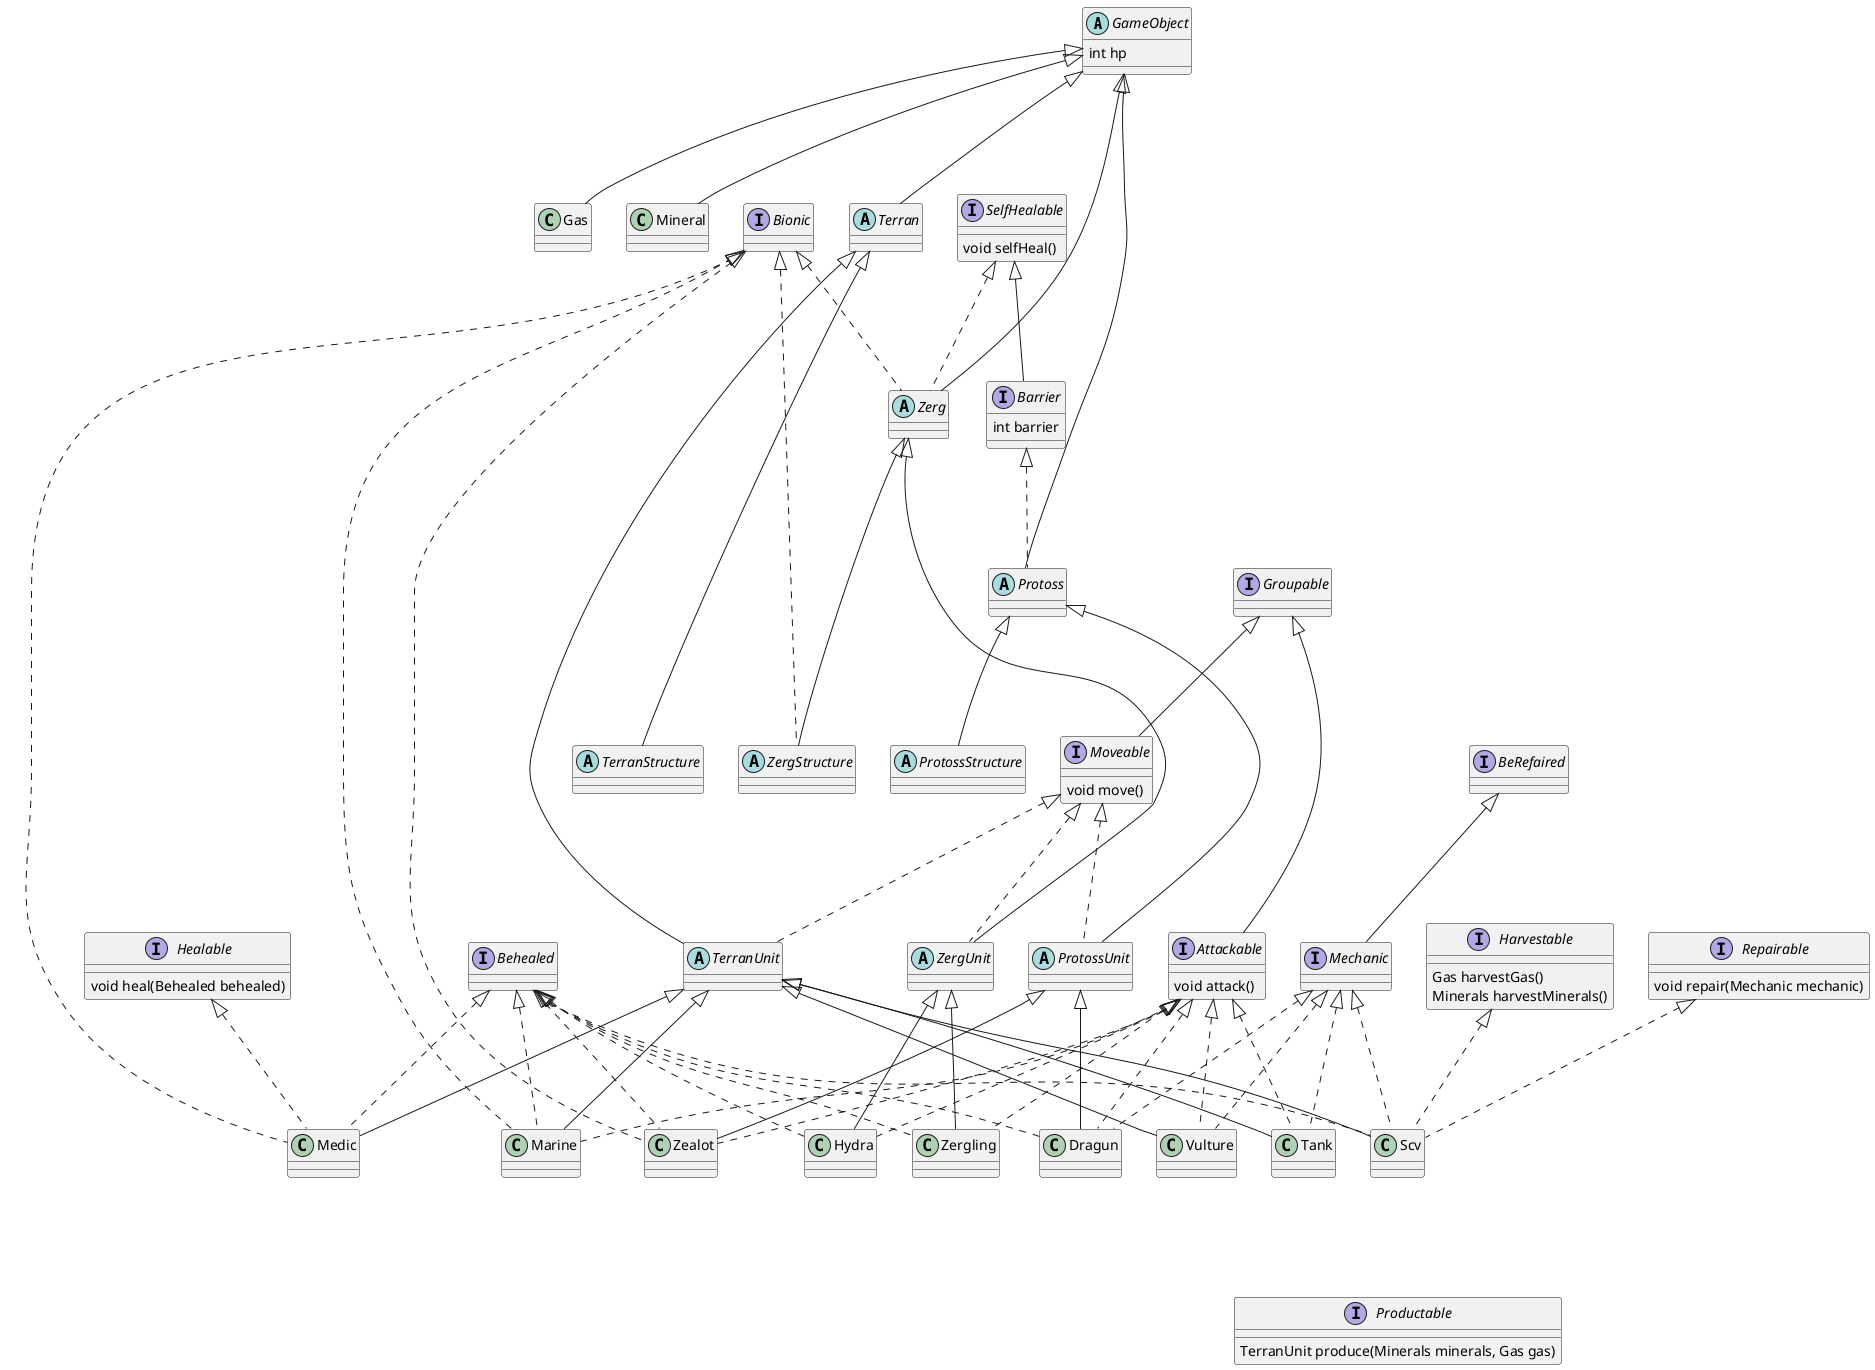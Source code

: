 @startuml

skinparam ranksep 120

'게임 오브젝트
abstract class GameObject {
    int hp
}

' 종족
together {
abstract class Zerg extends GameObject implements SelfHealable, Bionic

abstract class Terran extends GameObject

abstract class Protoss extends GameObject implements Barrier
}


' 건물, 유닛
together {
abstract class TerranUnit extends Terran implements Moveable

abstract class TerranStructure extends Terran

abstract class ZergUnit extends Zerg implements Moveable

abstract class ZergStructure extends Zerg implements Bionic

abstract class ProtossUnit extends Protoss implements Moveable

abstract class ProtossStructure extends Protoss
}


' 테란 유닛
class Marine extends TerranUnit implements Attackable, Bionic, Behealed

class Medic extends TerranUnit implements Healable, Bionic, Behealed

class Tank extends TerranUnit implements Attackable, Mechanic

class Vulture extends TerranUnit implements Attackable, Mechanic

class Scv extends TerranUnit implements Harvestable, Repairable, Mechanic, Behealed

' 저그 유닛
class Zergling extends ZergUnit implements Behealed, Attackable

class Hydra extends ZergUnit implements Behealed, Attackable

' 토스 유닛
class Zealot extends ProtossUnit implements Behealed, Bionic, Attackable

class Dragun extends ProtossUnit implements Behealed, Mechanic, Attackable

' 자원
class Gas extends GameObject

class Mineral extends GameObject

' 인터페이스
interface SelfHealable {
    void selfHeal()
}

interface Healable {
    void heal(Behealed behealed)
}

interface Repairable {
    void repair(Mechanic mechanic)
}

interface Harvestable {
    Gas harvestGas()
    Minerals harvestMinerals()
}

interface Attackable implements Groupable {
    void attack()
}

interface Productable {
    TerranUnit produce(Minerals minerals, Gas gas)
}

interface Behealed { }

interface BeRefaired { }

interface Barrier implements SelfHealable {
    int barrier
 }

interface Bionic { }

interface Mechanic implements BeRefaired { }

interface Moveable implements Groupable {
    void move()
 }

interface Groupable { }

GameObject -[hidden]-> Zerg
GameObject -[hidden]-> Terran
GameObject -[hidden]-> Protoss
Zerg -[hidden]-> ZergUnit
Terran -[hidden]-> TerranUnit
Protoss -[hidden]-> ProtossUnit
Zerg -[hidden]-> ZergStructure
Terran -[hidden]-> TerranStructure
Protoss -[hidden]-> ProtossStructure
Scv -[hidden]-> Productable

@enduml